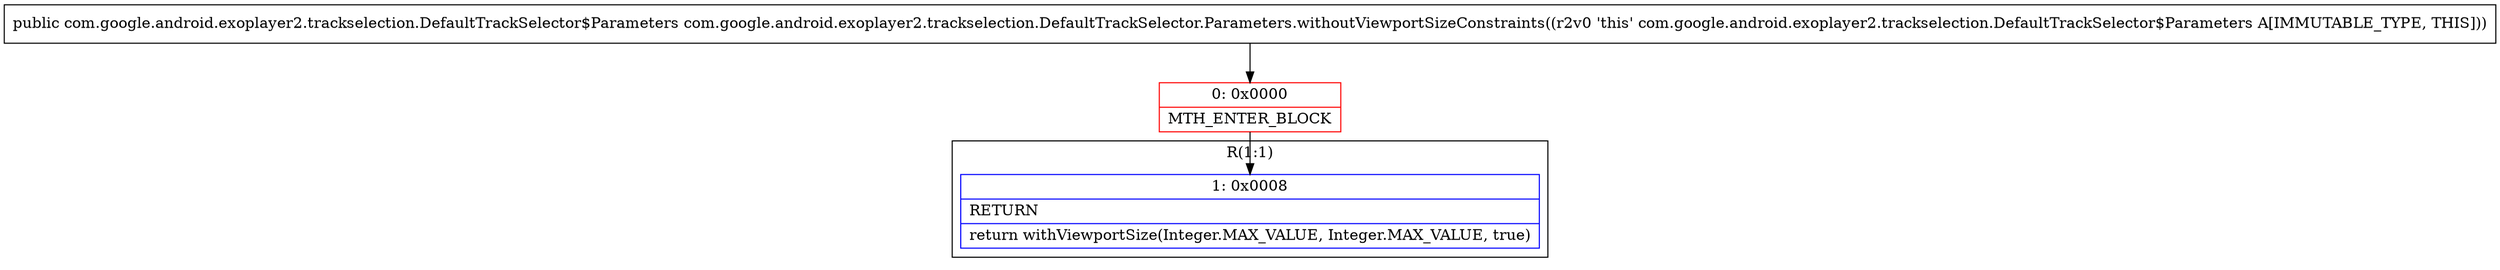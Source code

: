 digraph "CFG forcom.google.android.exoplayer2.trackselection.DefaultTrackSelector.Parameters.withoutViewportSizeConstraints()Lcom\/google\/android\/exoplayer2\/trackselection\/DefaultTrackSelector$Parameters;" {
subgraph cluster_Region_942836870 {
label = "R(1:1)";
node [shape=record,color=blue];
Node_1 [shape=record,label="{1\:\ 0x0008|RETURN\l|return withViewportSize(Integer.MAX_VALUE, Integer.MAX_VALUE, true)\l}"];
}
Node_0 [shape=record,color=red,label="{0\:\ 0x0000|MTH_ENTER_BLOCK\l}"];
MethodNode[shape=record,label="{public com.google.android.exoplayer2.trackselection.DefaultTrackSelector$Parameters com.google.android.exoplayer2.trackselection.DefaultTrackSelector.Parameters.withoutViewportSizeConstraints((r2v0 'this' com.google.android.exoplayer2.trackselection.DefaultTrackSelector$Parameters A[IMMUTABLE_TYPE, THIS])) }"];
MethodNode -> Node_0;
Node_0 -> Node_1;
}

